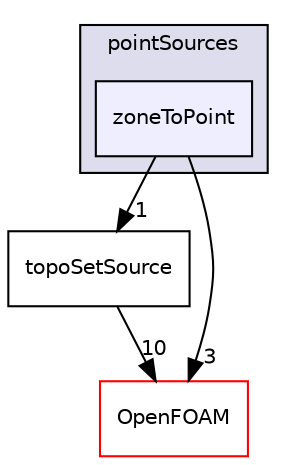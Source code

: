 digraph "src/meshTools/sets/pointSources/zoneToPoint" {
  bgcolor=transparent;
  compound=true
  node [ fontsize="10", fontname="Helvetica"];
  edge [ labelfontsize="10", labelfontname="Helvetica"];
  subgraph clusterdir_f5d832cf273a27220e4567749720079c {
    graph [ bgcolor="#ddddee", pencolor="black", label="pointSources" fontname="Helvetica", fontsize="10", URL="dir_f5d832cf273a27220e4567749720079c.html"]
  dir_8d1c7462ac69c71b37756f2a8f8485ad [shape=box, label="zoneToPoint", style="filled", fillcolor="#eeeeff", pencolor="black", URL="dir_8d1c7462ac69c71b37756f2a8f8485ad.html"];
  }
  dir_ffdc7a49b4414cf981ba8f0aa91f3c24 [shape=box label="topoSetSource" URL="dir_ffdc7a49b4414cf981ba8f0aa91f3c24.html"];
  dir_c5473ff19b20e6ec4dfe5c310b3778a8 [shape=box label="OpenFOAM" color="red" URL="dir_c5473ff19b20e6ec4dfe5c310b3778a8.html"];
  dir_ffdc7a49b4414cf981ba8f0aa91f3c24->dir_c5473ff19b20e6ec4dfe5c310b3778a8 [headlabel="10", labeldistance=1.5 headhref="dir_001865_001896.html"];
  dir_8d1c7462ac69c71b37756f2a8f8485ad->dir_ffdc7a49b4414cf981ba8f0aa91f3c24 [headlabel="1", labeldistance=1.5 headhref="dir_001860_001865.html"];
  dir_8d1c7462ac69c71b37756f2a8f8485ad->dir_c5473ff19b20e6ec4dfe5c310b3778a8 [headlabel="3", labeldistance=1.5 headhref="dir_001860_001896.html"];
}
